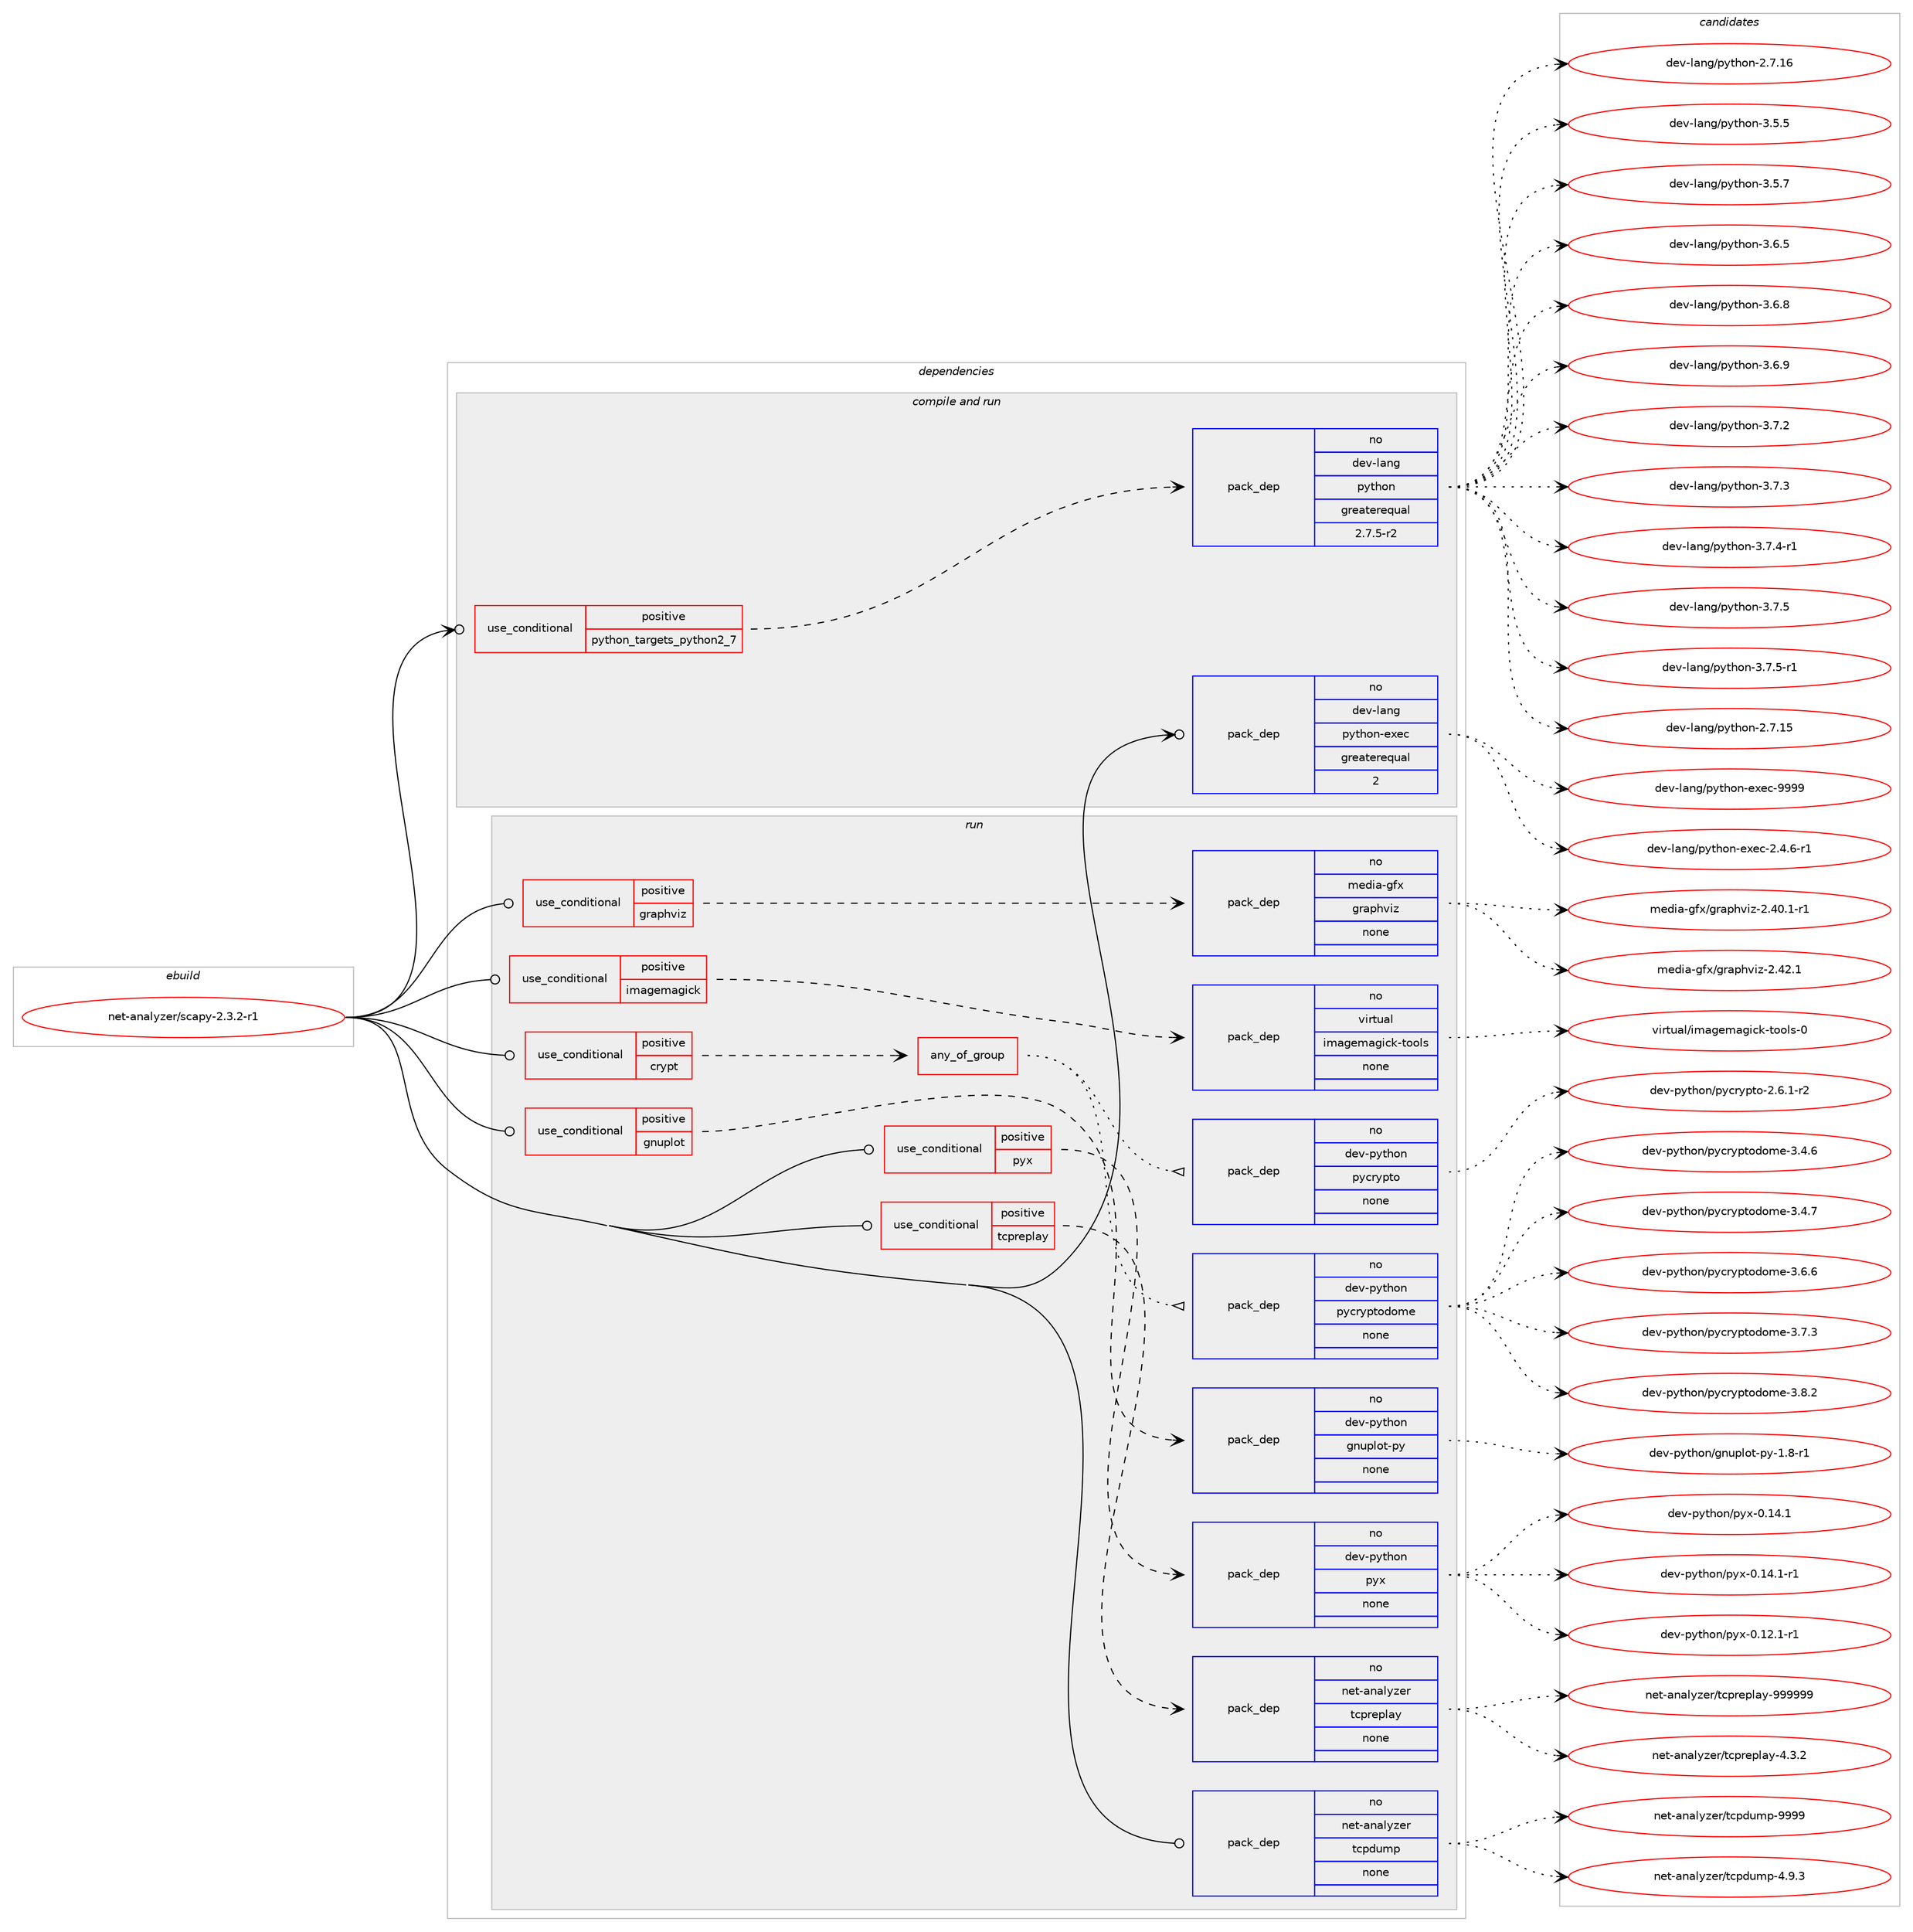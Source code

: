 digraph prolog {

# *************
# Graph options
# *************

newrank=true;
concentrate=true;
compound=true;
graph [rankdir=LR,fontname=Helvetica,fontsize=10,ranksep=1.5];#, ranksep=2.5, nodesep=0.2];
edge  [arrowhead=vee];
node  [fontname=Helvetica,fontsize=10];

# **********
# The ebuild
# **********

subgraph cluster_leftcol {
color=gray;
rank=same;
label=<<i>ebuild</i>>;
id [label="net-analyzer/scapy-2.3.2-r1", color=red, width=4, href="../net-analyzer/scapy-2.3.2-r1.svg"];
}

# ****************
# The dependencies
# ****************

subgraph cluster_midcol {
color=gray;
label=<<i>dependencies</i>>;
subgraph cluster_compile {
fillcolor="#eeeeee";
style=filled;
label=<<i>compile</i>>;
}
subgraph cluster_compileandrun {
fillcolor="#eeeeee";
style=filled;
label=<<i>compile and run</i>>;
subgraph cond198470 {
dependency815717 [label=<<TABLE BORDER="0" CELLBORDER="1" CELLSPACING="0" CELLPADDING="4"><TR><TD ROWSPAN="3" CELLPADDING="10">use_conditional</TD></TR><TR><TD>positive</TD></TR><TR><TD>python_targets_python2_7</TD></TR></TABLE>>, shape=none, color=red];
subgraph pack602992 {
dependency815718 [label=<<TABLE BORDER="0" CELLBORDER="1" CELLSPACING="0" CELLPADDING="4" WIDTH="220"><TR><TD ROWSPAN="6" CELLPADDING="30">pack_dep</TD></TR><TR><TD WIDTH="110">no</TD></TR><TR><TD>dev-lang</TD></TR><TR><TD>python</TD></TR><TR><TD>greaterequal</TD></TR><TR><TD>2.7.5-r2</TD></TR></TABLE>>, shape=none, color=blue];
}
dependency815717:e -> dependency815718:w [weight=20,style="dashed",arrowhead="vee"];
}
id:e -> dependency815717:w [weight=20,style="solid",arrowhead="odotvee"];
subgraph pack602993 {
dependency815719 [label=<<TABLE BORDER="0" CELLBORDER="1" CELLSPACING="0" CELLPADDING="4" WIDTH="220"><TR><TD ROWSPAN="6" CELLPADDING="30">pack_dep</TD></TR><TR><TD WIDTH="110">no</TD></TR><TR><TD>dev-lang</TD></TR><TR><TD>python-exec</TD></TR><TR><TD>greaterequal</TD></TR><TR><TD>2</TD></TR></TABLE>>, shape=none, color=blue];
}
id:e -> dependency815719:w [weight=20,style="solid",arrowhead="odotvee"];
}
subgraph cluster_run {
fillcolor="#eeeeee";
style=filled;
label=<<i>run</i>>;
subgraph cond198471 {
dependency815720 [label=<<TABLE BORDER="0" CELLBORDER="1" CELLSPACING="0" CELLPADDING="4"><TR><TD ROWSPAN="3" CELLPADDING="10">use_conditional</TD></TR><TR><TD>positive</TD></TR><TR><TD>crypt</TD></TR></TABLE>>, shape=none, color=red];
subgraph any13805 {
dependency815721 [label=<<TABLE BORDER="0" CELLBORDER="1" CELLSPACING="0" CELLPADDING="4"><TR><TD CELLPADDING="10">any_of_group</TD></TR></TABLE>>, shape=none, color=red];subgraph pack602994 {
dependency815722 [label=<<TABLE BORDER="0" CELLBORDER="1" CELLSPACING="0" CELLPADDING="4" WIDTH="220"><TR><TD ROWSPAN="6" CELLPADDING="30">pack_dep</TD></TR><TR><TD WIDTH="110">no</TD></TR><TR><TD>dev-python</TD></TR><TR><TD>pycryptodome</TD></TR><TR><TD>none</TD></TR><TR><TD></TD></TR></TABLE>>, shape=none, color=blue];
}
dependency815721:e -> dependency815722:w [weight=20,style="dotted",arrowhead="oinv"];
subgraph pack602995 {
dependency815723 [label=<<TABLE BORDER="0" CELLBORDER="1" CELLSPACING="0" CELLPADDING="4" WIDTH="220"><TR><TD ROWSPAN="6" CELLPADDING="30">pack_dep</TD></TR><TR><TD WIDTH="110">no</TD></TR><TR><TD>dev-python</TD></TR><TR><TD>pycrypto</TD></TR><TR><TD>none</TD></TR><TR><TD></TD></TR></TABLE>>, shape=none, color=blue];
}
dependency815721:e -> dependency815723:w [weight=20,style="dotted",arrowhead="oinv"];
}
dependency815720:e -> dependency815721:w [weight=20,style="dashed",arrowhead="vee"];
}
id:e -> dependency815720:w [weight=20,style="solid",arrowhead="odot"];
subgraph cond198472 {
dependency815724 [label=<<TABLE BORDER="0" CELLBORDER="1" CELLSPACING="0" CELLPADDING="4"><TR><TD ROWSPAN="3" CELLPADDING="10">use_conditional</TD></TR><TR><TD>positive</TD></TR><TR><TD>gnuplot</TD></TR></TABLE>>, shape=none, color=red];
subgraph pack602996 {
dependency815725 [label=<<TABLE BORDER="0" CELLBORDER="1" CELLSPACING="0" CELLPADDING="4" WIDTH="220"><TR><TD ROWSPAN="6" CELLPADDING="30">pack_dep</TD></TR><TR><TD WIDTH="110">no</TD></TR><TR><TD>dev-python</TD></TR><TR><TD>gnuplot-py</TD></TR><TR><TD>none</TD></TR><TR><TD></TD></TR></TABLE>>, shape=none, color=blue];
}
dependency815724:e -> dependency815725:w [weight=20,style="dashed",arrowhead="vee"];
}
id:e -> dependency815724:w [weight=20,style="solid",arrowhead="odot"];
subgraph cond198473 {
dependency815726 [label=<<TABLE BORDER="0" CELLBORDER="1" CELLSPACING="0" CELLPADDING="4"><TR><TD ROWSPAN="3" CELLPADDING="10">use_conditional</TD></TR><TR><TD>positive</TD></TR><TR><TD>graphviz</TD></TR></TABLE>>, shape=none, color=red];
subgraph pack602997 {
dependency815727 [label=<<TABLE BORDER="0" CELLBORDER="1" CELLSPACING="0" CELLPADDING="4" WIDTH="220"><TR><TD ROWSPAN="6" CELLPADDING="30">pack_dep</TD></TR><TR><TD WIDTH="110">no</TD></TR><TR><TD>media-gfx</TD></TR><TR><TD>graphviz</TD></TR><TR><TD>none</TD></TR><TR><TD></TD></TR></TABLE>>, shape=none, color=blue];
}
dependency815726:e -> dependency815727:w [weight=20,style="dashed",arrowhead="vee"];
}
id:e -> dependency815726:w [weight=20,style="solid",arrowhead="odot"];
subgraph cond198474 {
dependency815728 [label=<<TABLE BORDER="0" CELLBORDER="1" CELLSPACING="0" CELLPADDING="4"><TR><TD ROWSPAN="3" CELLPADDING="10">use_conditional</TD></TR><TR><TD>positive</TD></TR><TR><TD>imagemagick</TD></TR></TABLE>>, shape=none, color=red];
subgraph pack602998 {
dependency815729 [label=<<TABLE BORDER="0" CELLBORDER="1" CELLSPACING="0" CELLPADDING="4" WIDTH="220"><TR><TD ROWSPAN="6" CELLPADDING="30">pack_dep</TD></TR><TR><TD WIDTH="110">no</TD></TR><TR><TD>virtual</TD></TR><TR><TD>imagemagick-tools</TD></TR><TR><TD>none</TD></TR><TR><TD></TD></TR></TABLE>>, shape=none, color=blue];
}
dependency815728:e -> dependency815729:w [weight=20,style="dashed",arrowhead="vee"];
}
id:e -> dependency815728:w [weight=20,style="solid",arrowhead="odot"];
subgraph cond198475 {
dependency815730 [label=<<TABLE BORDER="0" CELLBORDER="1" CELLSPACING="0" CELLPADDING="4"><TR><TD ROWSPAN="3" CELLPADDING="10">use_conditional</TD></TR><TR><TD>positive</TD></TR><TR><TD>pyx</TD></TR></TABLE>>, shape=none, color=red];
subgraph pack602999 {
dependency815731 [label=<<TABLE BORDER="0" CELLBORDER="1" CELLSPACING="0" CELLPADDING="4" WIDTH="220"><TR><TD ROWSPAN="6" CELLPADDING="30">pack_dep</TD></TR><TR><TD WIDTH="110">no</TD></TR><TR><TD>dev-python</TD></TR><TR><TD>pyx</TD></TR><TR><TD>none</TD></TR><TR><TD></TD></TR></TABLE>>, shape=none, color=blue];
}
dependency815730:e -> dependency815731:w [weight=20,style="dashed",arrowhead="vee"];
}
id:e -> dependency815730:w [weight=20,style="solid",arrowhead="odot"];
subgraph cond198476 {
dependency815732 [label=<<TABLE BORDER="0" CELLBORDER="1" CELLSPACING="0" CELLPADDING="4"><TR><TD ROWSPAN="3" CELLPADDING="10">use_conditional</TD></TR><TR><TD>positive</TD></TR><TR><TD>tcpreplay</TD></TR></TABLE>>, shape=none, color=red];
subgraph pack603000 {
dependency815733 [label=<<TABLE BORDER="0" CELLBORDER="1" CELLSPACING="0" CELLPADDING="4" WIDTH="220"><TR><TD ROWSPAN="6" CELLPADDING="30">pack_dep</TD></TR><TR><TD WIDTH="110">no</TD></TR><TR><TD>net-analyzer</TD></TR><TR><TD>tcpreplay</TD></TR><TR><TD>none</TD></TR><TR><TD></TD></TR></TABLE>>, shape=none, color=blue];
}
dependency815732:e -> dependency815733:w [weight=20,style="dashed",arrowhead="vee"];
}
id:e -> dependency815732:w [weight=20,style="solid",arrowhead="odot"];
subgraph pack603001 {
dependency815734 [label=<<TABLE BORDER="0" CELLBORDER="1" CELLSPACING="0" CELLPADDING="4" WIDTH="220"><TR><TD ROWSPAN="6" CELLPADDING="30">pack_dep</TD></TR><TR><TD WIDTH="110">no</TD></TR><TR><TD>net-analyzer</TD></TR><TR><TD>tcpdump</TD></TR><TR><TD>none</TD></TR><TR><TD></TD></TR></TABLE>>, shape=none, color=blue];
}
id:e -> dependency815734:w [weight=20,style="solid",arrowhead="odot"];
}
}

# **************
# The candidates
# **************

subgraph cluster_choices {
rank=same;
color=gray;
label=<<i>candidates</i>>;

subgraph choice602992 {
color=black;
nodesep=1;
choice10010111845108971101034711212111610411111045504655464953 [label="dev-lang/python-2.7.15", color=red, width=4,href="../dev-lang/python-2.7.15.svg"];
choice10010111845108971101034711212111610411111045504655464954 [label="dev-lang/python-2.7.16", color=red, width=4,href="../dev-lang/python-2.7.16.svg"];
choice100101118451089711010347112121116104111110455146534653 [label="dev-lang/python-3.5.5", color=red, width=4,href="../dev-lang/python-3.5.5.svg"];
choice100101118451089711010347112121116104111110455146534655 [label="dev-lang/python-3.5.7", color=red, width=4,href="../dev-lang/python-3.5.7.svg"];
choice100101118451089711010347112121116104111110455146544653 [label="dev-lang/python-3.6.5", color=red, width=4,href="../dev-lang/python-3.6.5.svg"];
choice100101118451089711010347112121116104111110455146544656 [label="dev-lang/python-3.6.8", color=red, width=4,href="../dev-lang/python-3.6.8.svg"];
choice100101118451089711010347112121116104111110455146544657 [label="dev-lang/python-3.6.9", color=red, width=4,href="../dev-lang/python-3.6.9.svg"];
choice100101118451089711010347112121116104111110455146554650 [label="dev-lang/python-3.7.2", color=red, width=4,href="../dev-lang/python-3.7.2.svg"];
choice100101118451089711010347112121116104111110455146554651 [label="dev-lang/python-3.7.3", color=red, width=4,href="../dev-lang/python-3.7.3.svg"];
choice1001011184510897110103471121211161041111104551465546524511449 [label="dev-lang/python-3.7.4-r1", color=red, width=4,href="../dev-lang/python-3.7.4-r1.svg"];
choice100101118451089711010347112121116104111110455146554653 [label="dev-lang/python-3.7.5", color=red, width=4,href="../dev-lang/python-3.7.5.svg"];
choice1001011184510897110103471121211161041111104551465546534511449 [label="dev-lang/python-3.7.5-r1", color=red, width=4,href="../dev-lang/python-3.7.5-r1.svg"];
dependency815718:e -> choice10010111845108971101034711212111610411111045504655464953:w [style=dotted,weight="100"];
dependency815718:e -> choice10010111845108971101034711212111610411111045504655464954:w [style=dotted,weight="100"];
dependency815718:e -> choice100101118451089711010347112121116104111110455146534653:w [style=dotted,weight="100"];
dependency815718:e -> choice100101118451089711010347112121116104111110455146534655:w [style=dotted,weight="100"];
dependency815718:e -> choice100101118451089711010347112121116104111110455146544653:w [style=dotted,weight="100"];
dependency815718:e -> choice100101118451089711010347112121116104111110455146544656:w [style=dotted,weight="100"];
dependency815718:e -> choice100101118451089711010347112121116104111110455146544657:w [style=dotted,weight="100"];
dependency815718:e -> choice100101118451089711010347112121116104111110455146554650:w [style=dotted,weight="100"];
dependency815718:e -> choice100101118451089711010347112121116104111110455146554651:w [style=dotted,weight="100"];
dependency815718:e -> choice1001011184510897110103471121211161041111104551465546524511449:w [style=dotted,weight="100"];
dependency815718:e -> choice100101118451089711010347112121116104111110455146554653:w [style=dotted,weight="100"];
dependency815718:e -> choice1001011184510897110103471121211161041111104551465546534511449:w [style=dotted,weight="100"];
}
subgraph choice602993 {
color=black;
nodesep=1;
choice10010111845108971101034711212111610411111045101120101994550465246544511449 [label="dev-lang/python-exec-2.4.6-r1", color=red, width=4,href="../dev-lang/python-exec-2.4.6-r1.svg"];
choice10010111845108971101034711212111610411111045101120101994557575757 [label="dev-lang/python-exec-9999", color=red, width=4,href="../dev-lang/python-exec-9999.svg"];
dependency815719:e -> choice10010111845108971101034711212111610411111045101120101994550465246544511449:w [style=dotted,weight="100"];
dependency815719:e -> choice10010111845108971101034711212111610411111045101120101994557575757:w [style=dotted,weight="100"];
}
subgraph choice602994 {
color=black;
nodesep=1;
choice100101118451121211161041111104711212199114121112116111100111109101455146524654 [label="dev-python/pycryptodome-3.4.6", color=red, width=4,href="../dev-python/pycryptodome-3.4.6.svg"];
choice100101118451121211161041111104711212199114121112116111100111109101455146524655 [label="dev-python/pycryptodome-3.4.7", color=red, width=4,href="../dev-python/pycryptodome-3.4.7.svg"];
choice100101118451121211161041111104711212199114121112116111100111109101455146544654 [label="dev-python/pycryptodome-3.6.6", color=red, width=4,href="../dev-python/pycryptodome-3.6.6.svg"];
choice100101118451121211161041111104711212199114121112116111100111109101455146554651 [label="dev-python/pycryptodome-3.7.3", color=red, width=4,href="../dev-python/pycryptodome-3.7.3.svg"];
choice100101118451121211161041111104711212199114121112116111100111109101455146564650 [label="dev-python/pycryptodome-3.8.2", color=red, width=4,href="../dev-python/pycryptodome-3.8.2.svg"];
dependency815722:e -> choice100101118451121211161041111104711212199114121112116111100111109101455146524654:w [style=dotted,weight="100"];
dependency815722:e -> choice100101118451121211161041111104711212199114121112116111100111109101455146524655:w [style=dotted,weight="100"];
dependency815722:e -> choice100101118451121211161041111104711212199114121112116111100111109101455146544654:w [style=dotted,weight="100"];
dependency815722:e -> choice100101118451121211161041111104711212199114121112116111100111109101455146554651:w [style=dotted,weight="100"];
dependency815722:e -> choice100101118451121211161041111104711212199114121112116111100111109101455146564650:w [style=dotted,weight="100"];
}
subgraph choice602995 {
color=black;
nodesep=1;
choice1001011184511212111610411111047112121991141211121161114550465446494511450 [label="dev-python/pycrypto-2.6.1-r2", color=red, width=4,href="../dev-python/pycrypto-2.6.1-r2.svg"];
dependency815723:e -> choice1001011184511212111610411111047112121991141211121161114550465446494511450:w [style=dotted,weight="100"];
}
subgraph choice602996 {
color=black;
nodesep=1;
choice100101118451121211161041111104710311011711210811111645112121454946564511449 [label="dev-python/gnuplot-py-1.8-r1", color=red, width=4,href="../dev-python/gnuplot-py-1.8-r1.svg"];
dependency815725:e -> choice100101118451121211161041111104710311011711210811111645112121454946564511449:w [style=dotted,weight="100"];
}
subgraph choice602997 {
color=black;
nodesep=1;
choice10910110010597451031021204710311497112104118105122455046524846494511449 [label="media-gfx/graphviz-2.40.1-r1", color=red, width=4,href="../media-gfx/graphviz-2.40.1-r1.svg"];
choice1091011001059745103102120471031149711210411810512245504652504649 [label="media-gfx/graphviz-2.42.1", color=red, width=4,href="../media-gfx/graphviz-2.42.1.svg"];
dependency815727:e -> choice10910110010597451031021204710311497112104118105122455046524846494511449:w [style=dotted,weight="100"];
dependency815727:e -> choice1091011001059745103102120471031149711210411810512245504652504649:w [style=dotted,weight="100"];
}
subgraph choice602998 {
color=black;
nodesep=1;
choice1181051141161179710847105109971031011099710310599107451161111111081154548 [label="virtual/imagemagick-tools-0", color=red, width=4,href="../virtual/imagemagick-tools-0.svg"];
dependency815729:e -> choice1181051141161179710847105109971031011099710310599107451161111111081154548:w [style=dotted,weight="100"];
}
subgraph choice602999 {
color=black;
nodesep=1;
choice1001011184511212111610411111047112121120454846495046494511449 [label="dev-python/pyx-0.12.1-r1", color=red, width=4,href="../dev-python/pyx-0.12.1-r1.svg"];
choice100101118451121211161041111104711212112045484649524649 [label="dev-python/pyx-0.14.1", color=red, width=4,href="../dev-python/pyx-0.14.1.svg"];
choice1001011184511212111610411111047112121120454846495246494511449 [label="dev-python/pyx-0.14.1-r1", color=red, width=4,href="../dev-python/pyx-0.14.1-r1.svg"];
dependency815731:e -> choice1001011184511212111610411111047112121120454846495046494511449:w [style=dotted,weight="100"];
dependency815731:e -> choice100101118451121211161041111104711212112045484649524649:w [style=dotted,weight="100"];
dependency815731:e -> choice1001011184511212111610411111047112121120454846495246494511449:w [style=dotted,weight="100"];
}
subgraph choice603000 {
color=black;
nodesep=1;
choice110101116459711097108121122101114471169911211410111210897121455246514650 [label="net-analyzer/tcpreplay-4.3.2", color=red, width=4,href="../net-analyzer/tcpreplay-4.3.2.svg"];
choice11010111645971109710812112210111447116991121141011121089712145575757575757 [label="net-analyzer/tcpreplay-999999", color=red, width=4,href="../net-analyzer/tcpreplay-999999.svg"];
dependency815733:e -> choice110101116459711097108121122101114471169911211410111210897121455246514650:w [style=dotted,weight="100"];
dependency815733:e -> choice11010111645971109710812112210111447116991121141011121089712145575757575757:w [style=dotted,weight="100"];
}
subgraph choice603001 {
color=black;
nodesep=1;
choice1101011164597110971081211221011144711699112100117109112455246574651 [label="net-analyzer/tcpdump-4.9.3", color=red, width=4,href="../net-analyzer/tcpdump-4.9.3.svg"];
choice11010111645971109710812112210111447116991121001171091124557575757 [label="net-analyzer/tcpdump-9999", color=red, width=4,href="../net-analyzer/tcpdump-9999.svg"];
dependency815734:e -> choice1101011164597110971081211221011144711699112100117109112455246574651:w [style=dotted,weight="100"];
dependency815734:e -> choice11010111645971109710812112210111447116991121001171091124557575757:w [style=dotted,weight="100"];
}
}

}
